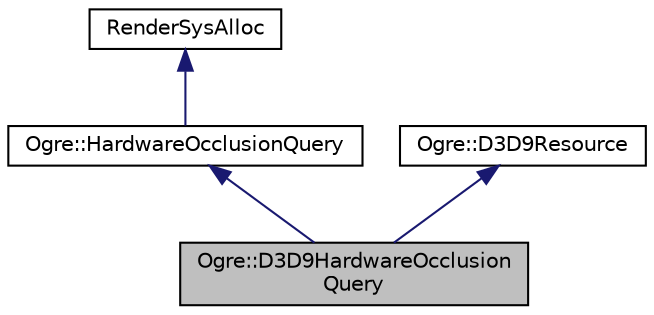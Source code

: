 digraph "Ogre::D3D9HardwareOcclusionQuery"
{
  bgcolor="transparent";
  edge [fontname="Helvetica",fontsize="10",labelfontname="Helvetica",labelfontsize="10"];
  node [fontname="Helvetica",fontsize="10",shape=record];
  Node0 [label="Ogre::D3D9HardwareOcclusion\lQuery",height=0.2,width=0.4,color="black", fillcolor="grey75", style="filled", fontcolor="black"];
  Node1 -> Node0 [dir="back",color="midnightblue",fontsize="10",style="solid",fontname="Helvetica"];
  Node1 [label="Ogre::HardwareOcclusionQuery",height=0.2,width=0.4,color="black",URL="$class_ogre_1_1_hardware_occlusion_query.html",tooltip="This is a abstract class that that provides the interface for the query class for hardware occlusion..."];
  Node2 -> Node1 [dir="back",color="midnightblue",fontsize="10",style="solid",fontname="Helvetica"];
  Node2 [label="RenderSysAlloc",height=0.2,width=0.4,color="black",URL="$class_ogre_1_1_allocated_object.html"];
  Node3 -> Node0 [dir="back",color="midnightblue",fontsize="10",style="solid",fontname="Helvetica"];
  Node3 [label="Ogre::D3D9Resource",height=0.2,width=0.4,color="black",URL="$class_ogre_1_1_d3_d9_resource.html",tooltip="Represents a Direct3D rendering resource. "];
}
